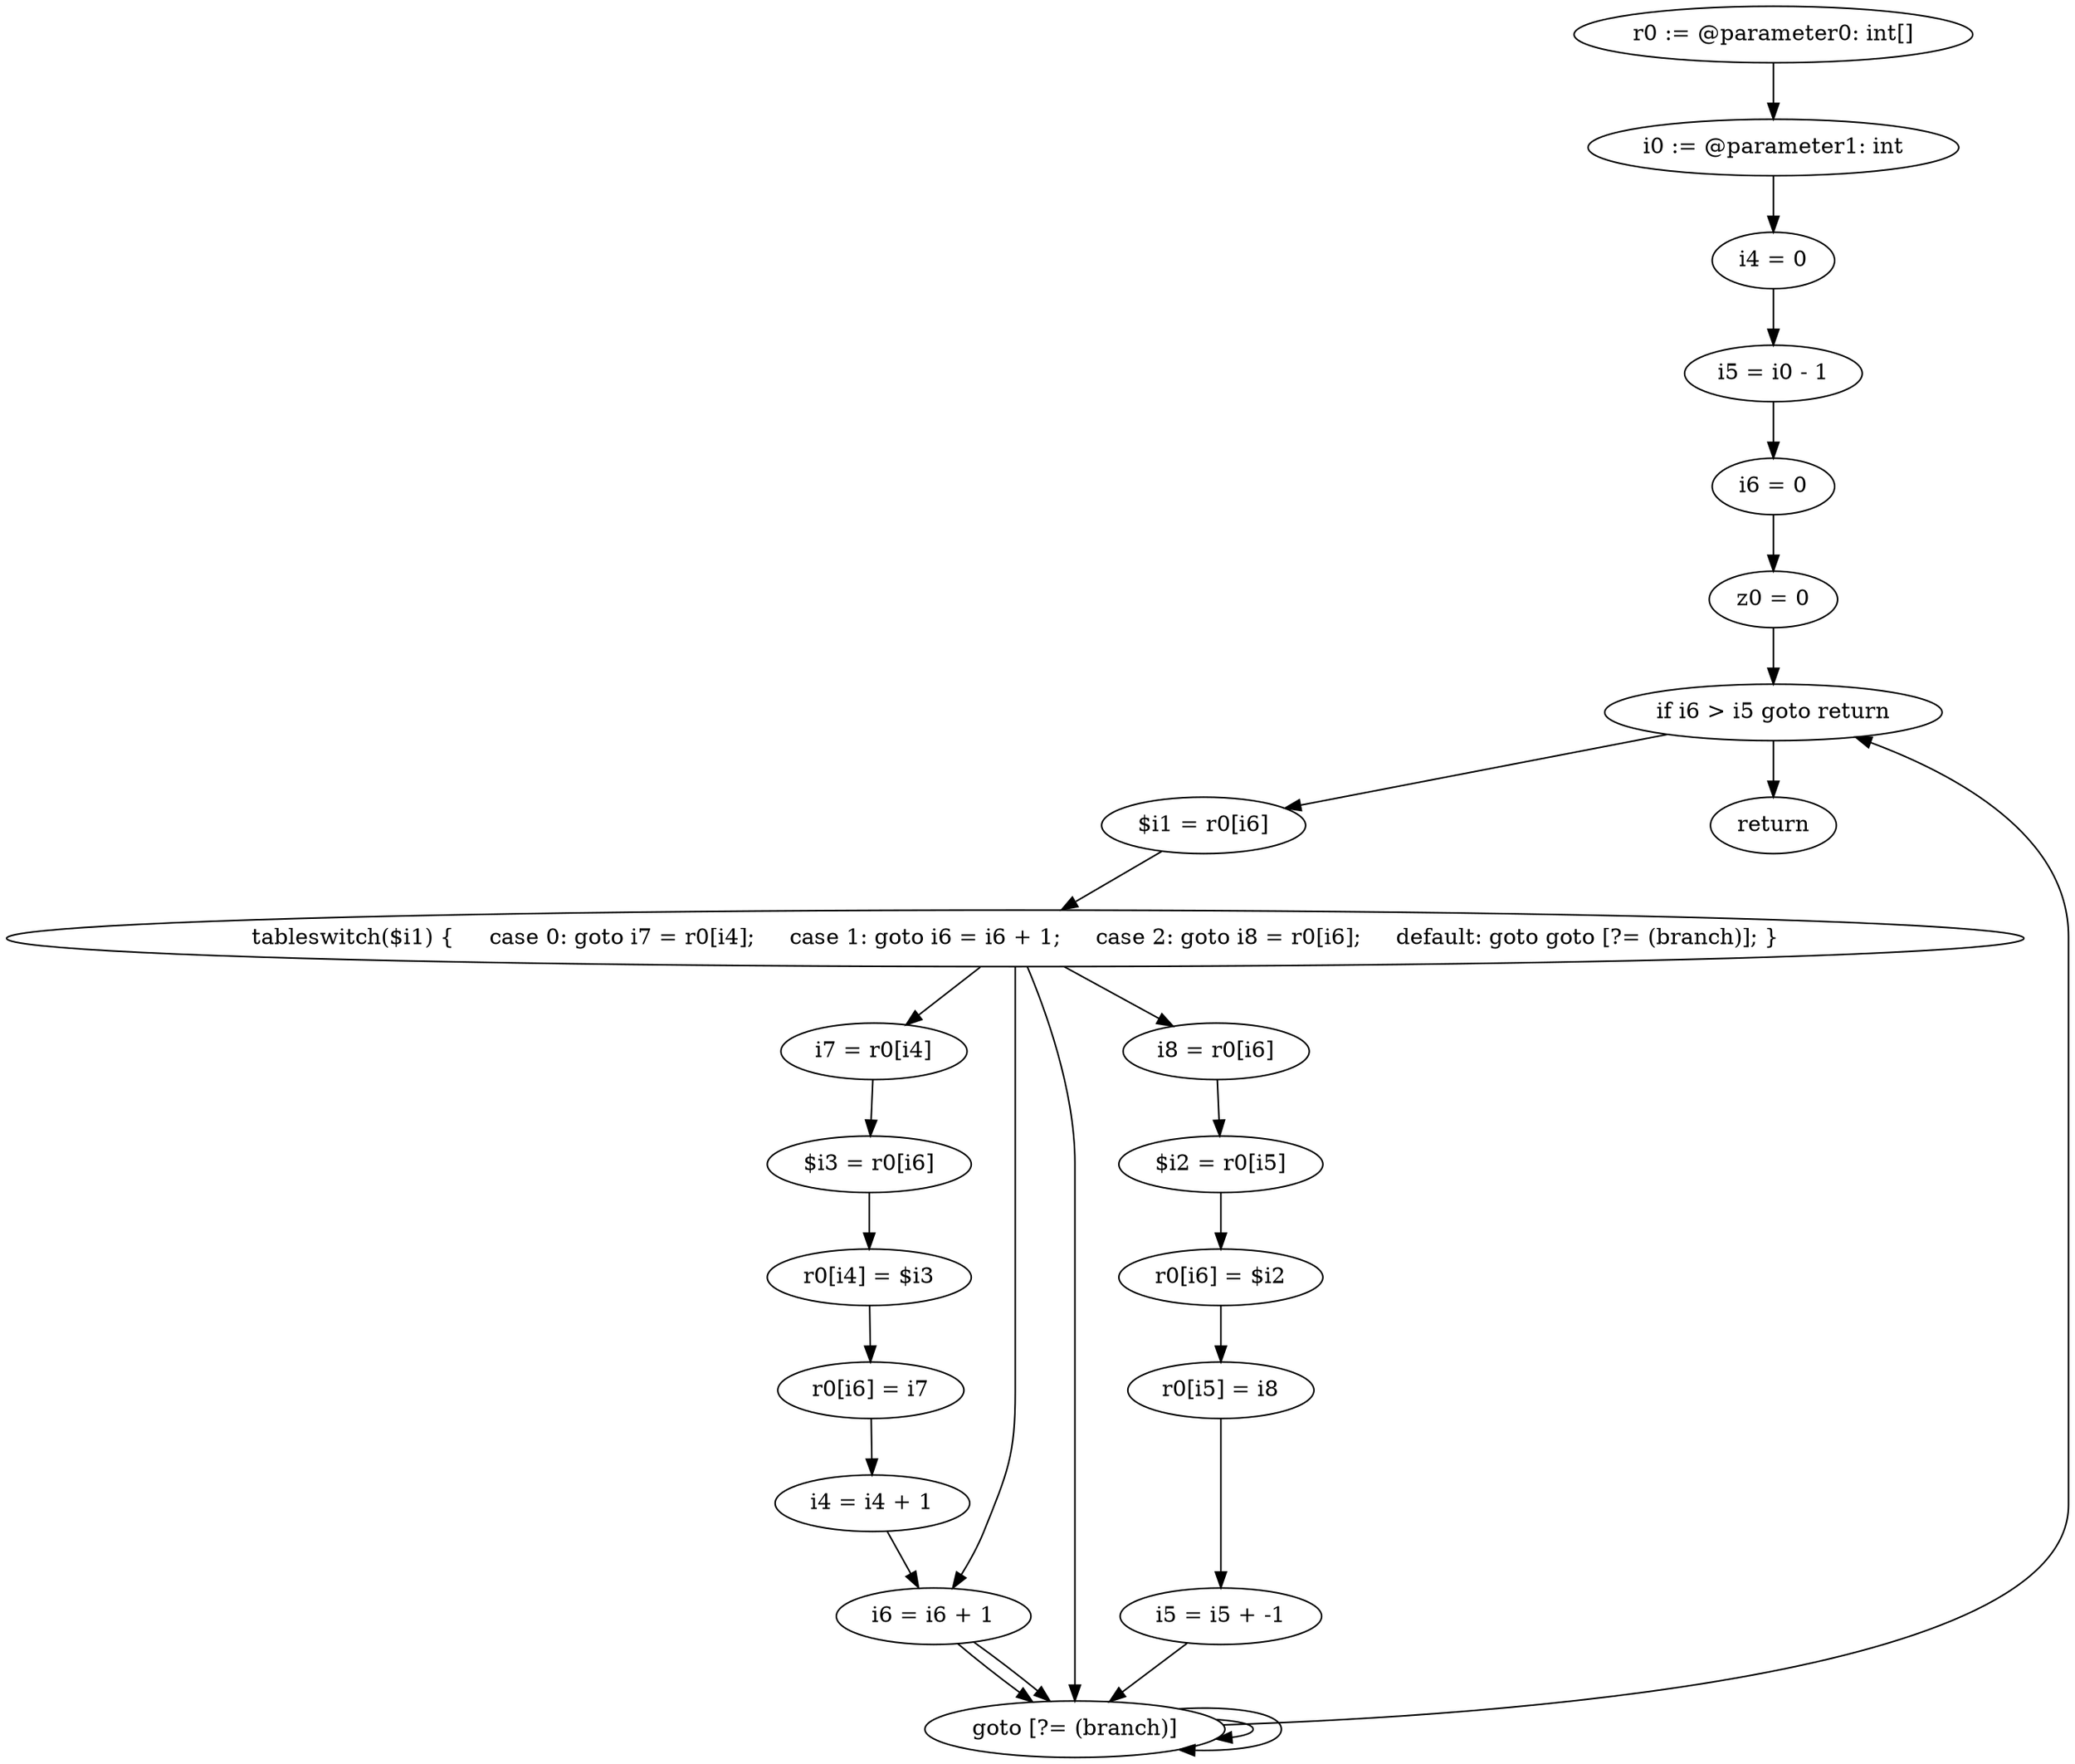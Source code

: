 digraph "unitGraph" {
    "r0 := @parameter0: int[]"
    "i0 := @parameter1: int"
    "i4 = 0"
    "i5 = i0 - 1"
    "i6 = 0"
    "z0 = 0"
    "if i6 > i5 goto return"
    "$i1 = r0[i6]"
    "tableswitch($i1) {     case 0: goto i7 = r0[i4];     case 1: goto i6 = i6 + 1;     case 2: goto i8 = r0[i6];     default: goto goto [?= (branch)]; }"
    "i7 = r0[i4]"
    "$i3 = r0[i6]"
    "r0[i4] = $i3"
    "r0[i6] = i7"
    "i4 = i4 + 1"
    "i6 = i6 + 1"
    "goto [?= (branch)]"
    "i8 = r0[i6]"
    "$i2 = r0[i5]"
    "r0[i6] = $i2"
    "r0[i5] = i8"
    "i5 = i5 + -1"
    "return"
    "r0 := @parameter0: int[]"->"i0 := @parameter1: int";
    "i0 := @parameter1: int"->"i4 = 0";
    "i4 = 0"->"i5 = i0 - 1";
    "i5 = i0 - 1"->"i6 = 0";
    "i6 = 0"->"z0 = 0";
    "z0 = 0"->"if i6 > i5 goto return";
    "if i6 > i5 goto return"->"$i1 = r0[i6]";
    "if i6 > i5 goto return"->"return";
    "$i1 = r0[i6]"->"tableswitch($i1) {     case 0: goto i7 = r0[i4];     case 1: goto i6 = i6 + 1;     case 2: goto i8 = r0[i6];     default: goto goto [?= (branch)]; }";
    "tableswitch($i1) {     case 0: goto i7 = r0[i4];     case 1: goto i6 = i6 + 1;     case 2: goto i8 = r0[i6];     default: goto goto [?= (branch)]; }"->"i7 = r0[i4]";
    "tableswitch($i1) {     case 0: goto i7 = r0[i4];     case 1: goto i6 = i6 + 1;     case 2: goto i8 = r0[i6];     default: goto goto [?= (branch)]; }"->"i6 = i6 + 1";
    "tableswitch($i1) {     case 0: goto i7 = r0[i4];     case 1: goto i6 = i6 + 1;     case 2: goto i8 = r0[i6];     default: goto goto [?= (branch)]; }"->"i8 = r0[i6]";
    "tableswitch($i1) {     case 0: goto i7 = r0[i4];     case 1: goto i6 = i6 + 1;     case 2: goto i8 = r0[i6];     default: goto goto [?= (branch)]; }"->"goto [?= (branch)]";
    "i7 = r0[i4]"->"$i3 = r0[i6]";
    "$i3 = r0[i6]"->"r0[i4] = $i3";
    "r0[i4] = $i3"->"r0[i6] = i7";
    "r0[i6] = i7"->"i4 = i4 + 1";
    "i4 = i4 + 1"->"i6 = i6 + 1";
    "i6 = i6 + 1"->"goto [?= (branch)]";
    "goto [?= (branch)]"->"goto [?= (branch)]";
    "i6 = i6 + 1"->"goto [?= (branch)]";
    "goto [?= (branch)]"->"goto [?= (branch)]";
    "i8 = r0[i6]"->"$i2 = r0[i5]";
    "$i2 = r0[i5]"->"r0[i6] = $i2";
    "r0[i6] = $i2"->"r0[i5] = i8";
    "r0[i5] = i8"->"i5 = i5 + -1";
    "i5 = i5 + -1"->"goto [?= (branch)]";
    "goto [?= (branch)]"->"if i6 > i5 goto return";
}
